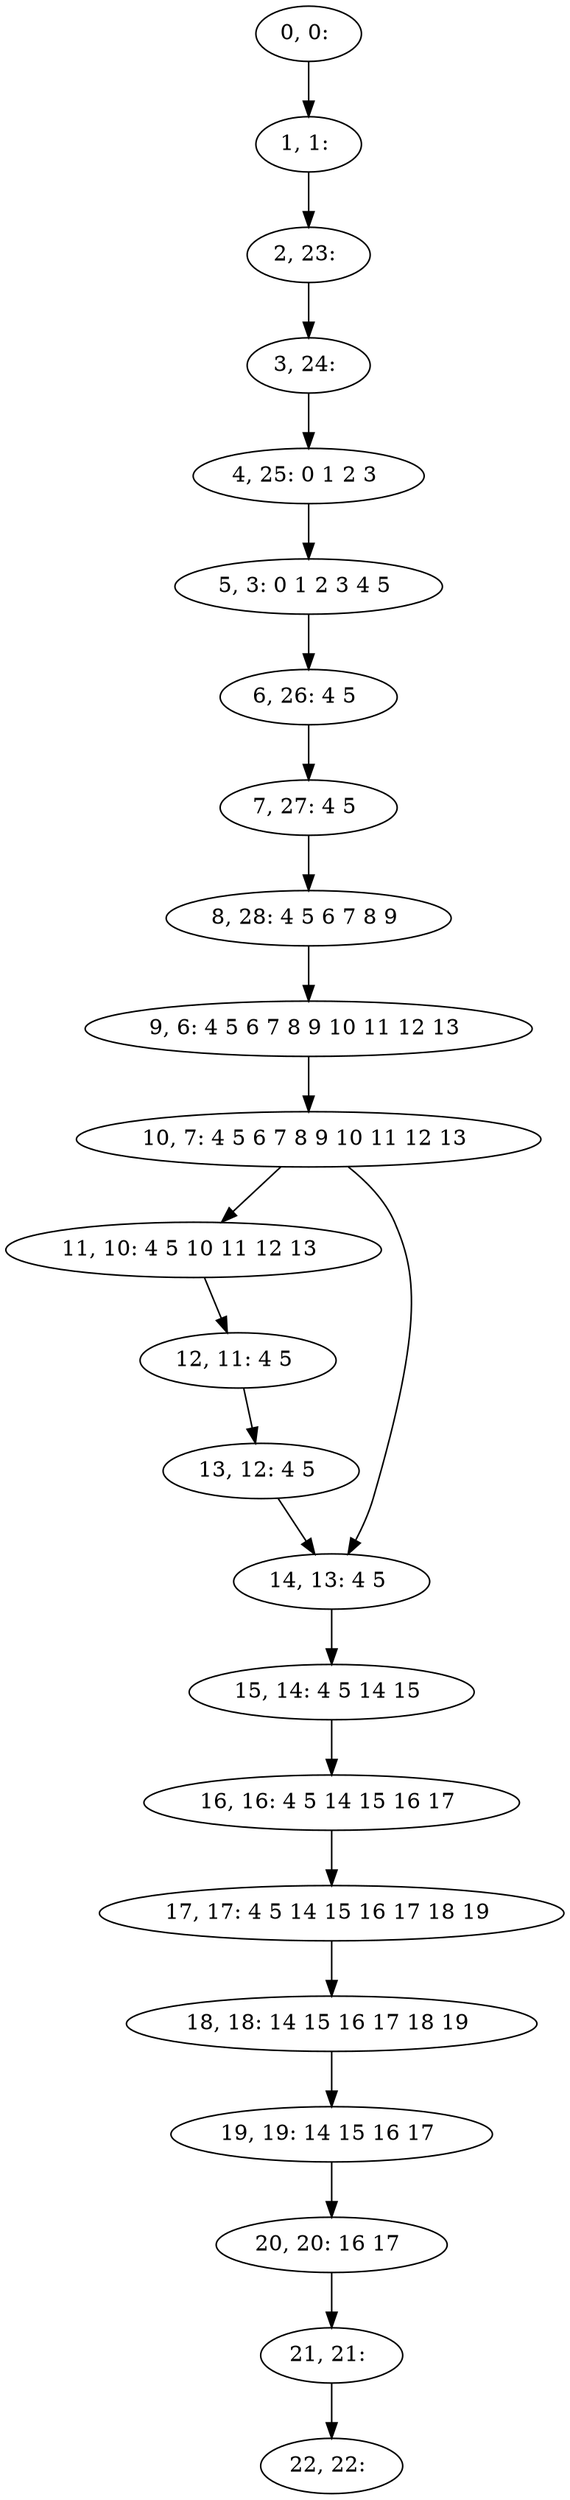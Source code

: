 digraph G {
0[label="0, 0: "];
1[label="1, 1: "];
2[label="2, 23: "];
3[label="3, 24: "];
4[label="4, 25: 0 1 2 3 "];
5[label="5, 3: 0 1 2 3 4 5 "];
6[label="6, 26: 4 5 "];
7[label="7, 27: 4 5 "];
8[label="8, 28: 4 5 6 7 8 9 "];
9[label="9, 6: 4 5 6 7 8 9 10 11 12 13 "];
10[label="10, 7: 4 5 6 7 8 9 10 11 12 13 "];
11[label="11, 10: 4 5 10 11 12 13 "];
12[label="12, 11: 4 5 "];
13[label="13, 12: 4 5 "];
14[label="14, 13: 4 5 "];
15[label="15, 14: 4 5 14 15 "];
16[label="16, 16: 4 5 14 15 16 17 "];
17[label="17, 17: 4 5 14 15 16 17 18 19 "];
18[label="18, 18: 14 15 16 17 18 19 "];
19[label="19, 19: 14 15 16 17 "];
20[label="20, 20: 16 17 "];
21[label="21, 21: "];
22[label="22, 22: "];
0->1 ;
1->2 ;
2->3 ;
3->4 ;
4->5 ;
5->6 ;
6->7 ;
7->8 ;
8->9 ;
9->10 ;
10->11 ;
10->14 ;
11->12 ;
12->13 ;
13->14 ;
14->15 ;
15->16 ;
16->17 ;
17->18 ;
18->19 ;
19->20 ;
20->21 ;
21->22 ;
}
